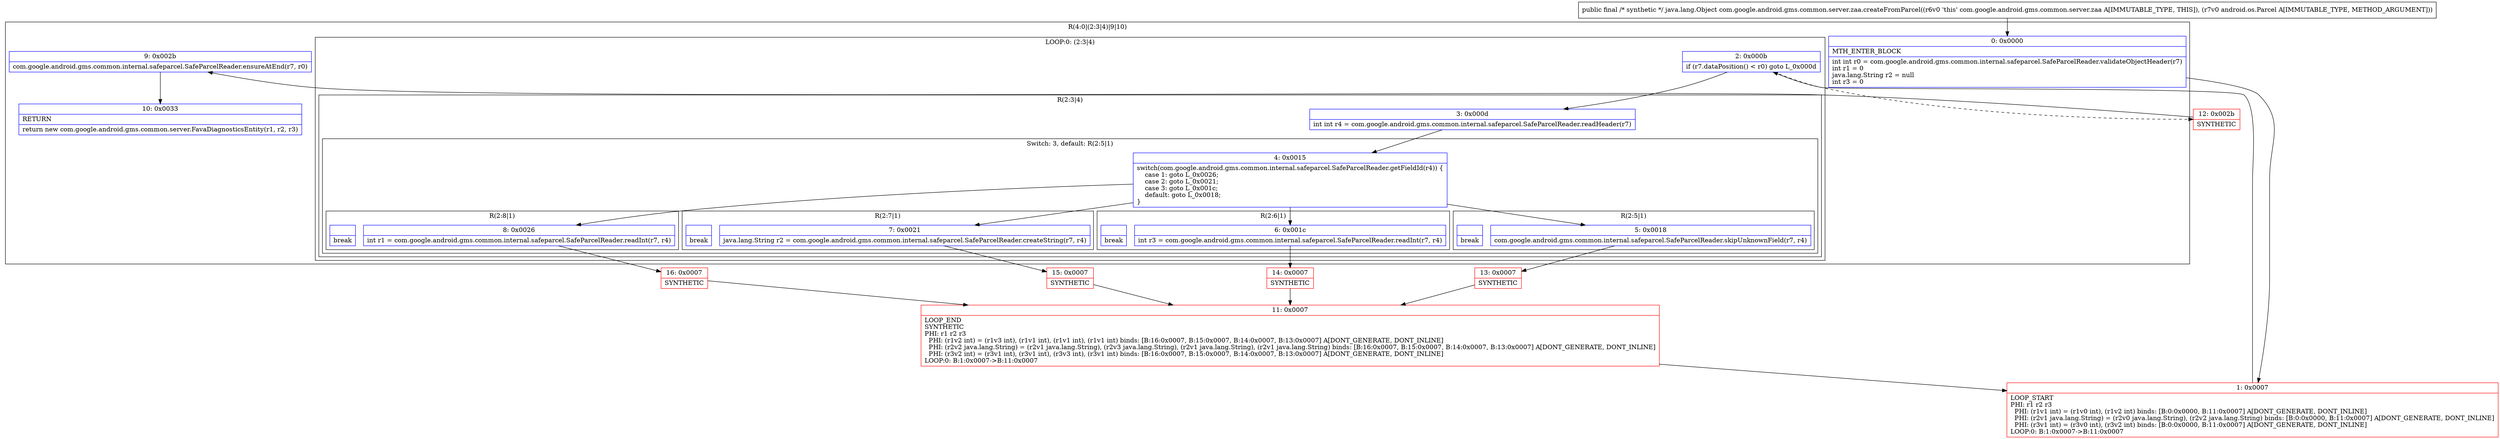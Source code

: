 digraph "CFG forcom.google.android.gms.common.server.zaa.createFromParcel(Landroid\/os\/Parcel;)Ljava\/lang\/Object;" {
subgraph cluster_Region_656574647 {
label = "R(4:0|(2:3|4)|9|10)";
node [shape=record,color=blue];
Node_0 [shape=record,label="{0\:\ 0x0000|MTH_ENTER_BLOCK\l|int int r0 = com.google.android.gms.common.internal.safeparcel.SafeParcelReader.validateObjectHeader(r7)\lint r1 = 0\ljava.lang.String r2 = null\lint r3 = 0\l}"];
subgraph cluster_LoopRegion_1906756375 {
label = "LOOP:0: (2:3|4)";
node [shape=record,color=blue];
Node_2 [shape=record,label="{2\:\ 0x000b|if (r7.dataPosition() \< r0) goto L_0x000d\l}"];
subgraph cluster_Region_741487023 {
label = "R(2:3|4)";
node [shape=record,color=blue];
Node_3 [shape=record,label="{3\:\ 0x000d|int int r4 = com.google.android.gms.common.internal.safeparcel.SafeParcelReader.readHeader(r7)\l}"];
subgraph cluster_SwitchRegion_104217668 {
label = "Switch: 3, default: R(2:5|1)";
node [shape=record,color=blue];
Node_4 [shape=record,label="{4\:\ 0x0015|switch(com.google.android.gms.common.internal.safeparcel.SafeParcelReader.getFieldId(r4)) \{\l    case 1: goto L_0x0026;\l    case 2: goto L_0x0021;\l    case 3: goto L_0x001c;\l    default: goto L_0x0018;\l\}\l}"];
subgraph cluster_Region_1775791835 {
label = "R(2:8|1)";
node [shape=record,color=blue];
Node_8 [shape=record,label="{8\:\ 0x0026|int r1 = com.google.android.gms.common.internal.safeparcel.SafeParcelReader.readInt(r7, r4)\l}"];
Node_InsnContainer_494280088 [shape=record,label="{|break\l}"];
}
subgraph cluster_Region_1491074358 {
label = "R(2:7|1)";
node [shape=record,color=blue];
Node_7 [shape=record,label="{7\:\ 0x0021|java.lang.String r2 = com.google.android.gms.common.internal.safeparcel.SafeParcelReader.createString(r7, r4)\l}"];
Node_InsnContainer_108370240 [shape=record,label="{|break\l}"];
}
subgraph cluster_Region_1795928490 {
label = "R(2:6|1)";
node [shape=record,color=blue];
Node_6 [shape=record,label="{6\:\ 0x001c|int r3 = com.google.android.gms.common.internal.safeparcel.SafeParcelReader.readInt(r7, r4)\l}"];
Node_InsnContainer_677949068 [shape=record,label="{|break\l}"];
}
subgraph cluster_Region_556222457 {
label = "R(2:5|1)";
node [shape=record,color=blue];
Node_5 [shape=record,label="{5\:\ 0x0018|com.google.android.gms.common.internal.safeparcel.SafeParcelReader.skipUnknownField(r7, r4)\l}"];
Node_InsnContainer_746453699 [shape=record,label="{|break\l}"];
}
}
}
}
Node_9 [shape=record,label="{9\:\ 0x002b|com.google.android.gms.common.internal.safeparcel.SafeParcelReader.ensureAtEnd(r7, r0)\l}"];
Node_10 [shape=record,label="{10\:\ 0x0033|RETURN\l|return new com.google.android.gms.common.server.FavaDiagnosticsEntity(r1, r2, r3)\l}"];
}
Node_1 [shape=record,color=red,label="{1\:\ 0x0007|LOOP_START\lPHI: r1 r2 r3 \l  PHI: (r1v1 int) = (r1v0 int), (r1v2 int) binds: [B:0:0x0000, B:11:0x0007] A[DONT_GENERATE, DONT_INLINE]\l  PHI: (r2v1 java.lang.String) = (r2v0 java.lang.String), (r2v2 java.lang.String) binds: [B:0:0x0000, B:11:0x0007] A[DONT_GENERATE, DONT_INLINE]\l  PHI: (r3v1 int) = (r3v0 int), (r3v2 int) binds: [B:0:0x0000, B:11:0x0007] A[DONT_GENERATE, DONT_INLINE]\lLOOP:0: B:1:0x0007\-\>B:11:0x0007\l}"];
Node_11 [shape=record,color=red,label="{11\:\ 0x0007|LOOP_END\lSYNTHETIC\lPHI: r1 r2 r3 \l  PHI: (r1v2 int) = (r1v3 int), (r1v1 int), (r1v1 int), (r1v1 int) binds: [B:16:0x0007, B:15:0x0007, B:14:0x0007, B:13:0x0007] A[DONT_GENERATE, DONT_INLINE]\l  PHI: (r2v2 java.lang.String) = (r2v1 java.lang.String), (r2v3 java.lang.String), (r2v1 java.lang.String), (r2v1 java.lang.String) binds: [B:16:0x0007, B:15:0x0007, B:14:0x0007, B:13:0x0007] A[DONT_GENERATE, DONT_INLINE]\l  PHI: (r3v2 int) = (r3v1 int), (r3v1 int), (r3v3 int), (r3v1 int) binds: [B:16:0x0007, B:15:0x0007, B:14:0x0007, B:13:0x0007] A[DONT_GENERATE, DONT_INLINE]\lLOOP:0: B:1:0x0007\-\>B:11:0x0007\l}"];
Node_12 [shape=record,color=red,label="{12\:\ 0x002b|SYNTHETIC\l}"];
Node_13 [shape=record,color=red,label="{13\:\ 0x0007|SYNTHETIC\l}"];
Node_14 [shape=record,color=red,label="{14\:\ 0x0007|SYNTHETIC\l}"];
Node_15 [shape=record,color=red,label="{15\:\ 0x0007|SYNTHETIC\l}"];
Node_16 [shape=record,color=red,label="{16\:\ 0x0007|SYNTHETIC\l}"];
MethodNode[shape=record,label="{public final \/* synthetic *\/ java.lang.Object com.google.android.gms.common.server.zaa.createFromParcel((r6v0 'this' com.google.android.gms.common.server.zaa A[IMMUTABLE_TYPE, THIS]), (r7v0 android.os.Parcel A[IMMUTABLE_TYPE, METHOD_ARGUMENT])) }"];
MethodNode -> Node_0;
Node_0 -> Node_1;
Node_2 -> Node_3;
Node_2 -> Node_12[style=dashed];
Node_3 -> Node_4;
Node_4 -> Node_5;
Node_4 -> Node_6;
Node_4 -> Node_7;
Node_4 -> Node_8;
Node_8 -> Node_16;
Node_7 -> Node_15;
Node_6 -> Node_14;
Node_5 -> Node_13;
Node_9 -> Node_10;
Node_1 -> Node_2;
Node_11 -> Node_1;
Node_12 -> Node_9;
Node_13 -> Node_11;
Node_14 -> Node_11;
Node_15 -> Node_11;
Node_16 -> Node_11;
}

